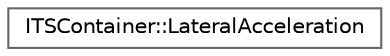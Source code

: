 digraph "类继承关系图"
{
 // INTERACTIVE_SVG=YES
 // LATEX_PDF_SIZE
  bgcolor="transparent";
  edge [fontname=Helvetica,fontsize=10,labelfontname=Helvetica,labelfontsize=10];
  node [fontname=Helvetica,fontsize=10,shape=box,height=0.2,width=0.4];
  rankdir="LR";
  Node0 [id="Node000000",label="ITSContainer::LateralAcceleration",height=0.2,width=0.4,color="grey40", fillcolor="white", style="filled",URL="$d4/d3f/structITSContainer_1_1LateralAcceleration.html",tooltip=" "];
}
